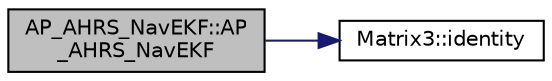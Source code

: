 digraph "AP_AHRS_NavEKF::AP_AHRS_NavEKF"
{
 // INTERACTIVE_SVG=YES
  edge [fontname="Helvetica",fontsize="10",labelfontname="Helvetica",labelfontsize="10"];
  node [fontname="Helvetica",fontsize="10",shape=record];
  rankdir="LR";
  Node1 [label="AP_AHRS_NavEKF::AP\l_AHRS_NavEKF",height=0.2,width=0.4,color="black", fillcolor="grey75", style="filled", fontcolor="black"];
  Node1 -> Node2 [color="midnightblue",fontsize="10",style="solid",fontname="Helvetica"];
  Node2 [label="Matrix3::identity",height=0.2,width=0.4,color="black", fillcolor="white", style="filled",URL="$classMatrix3.html#acfd79fa5d5968b42219a9b6d017ac5b5"];
}
